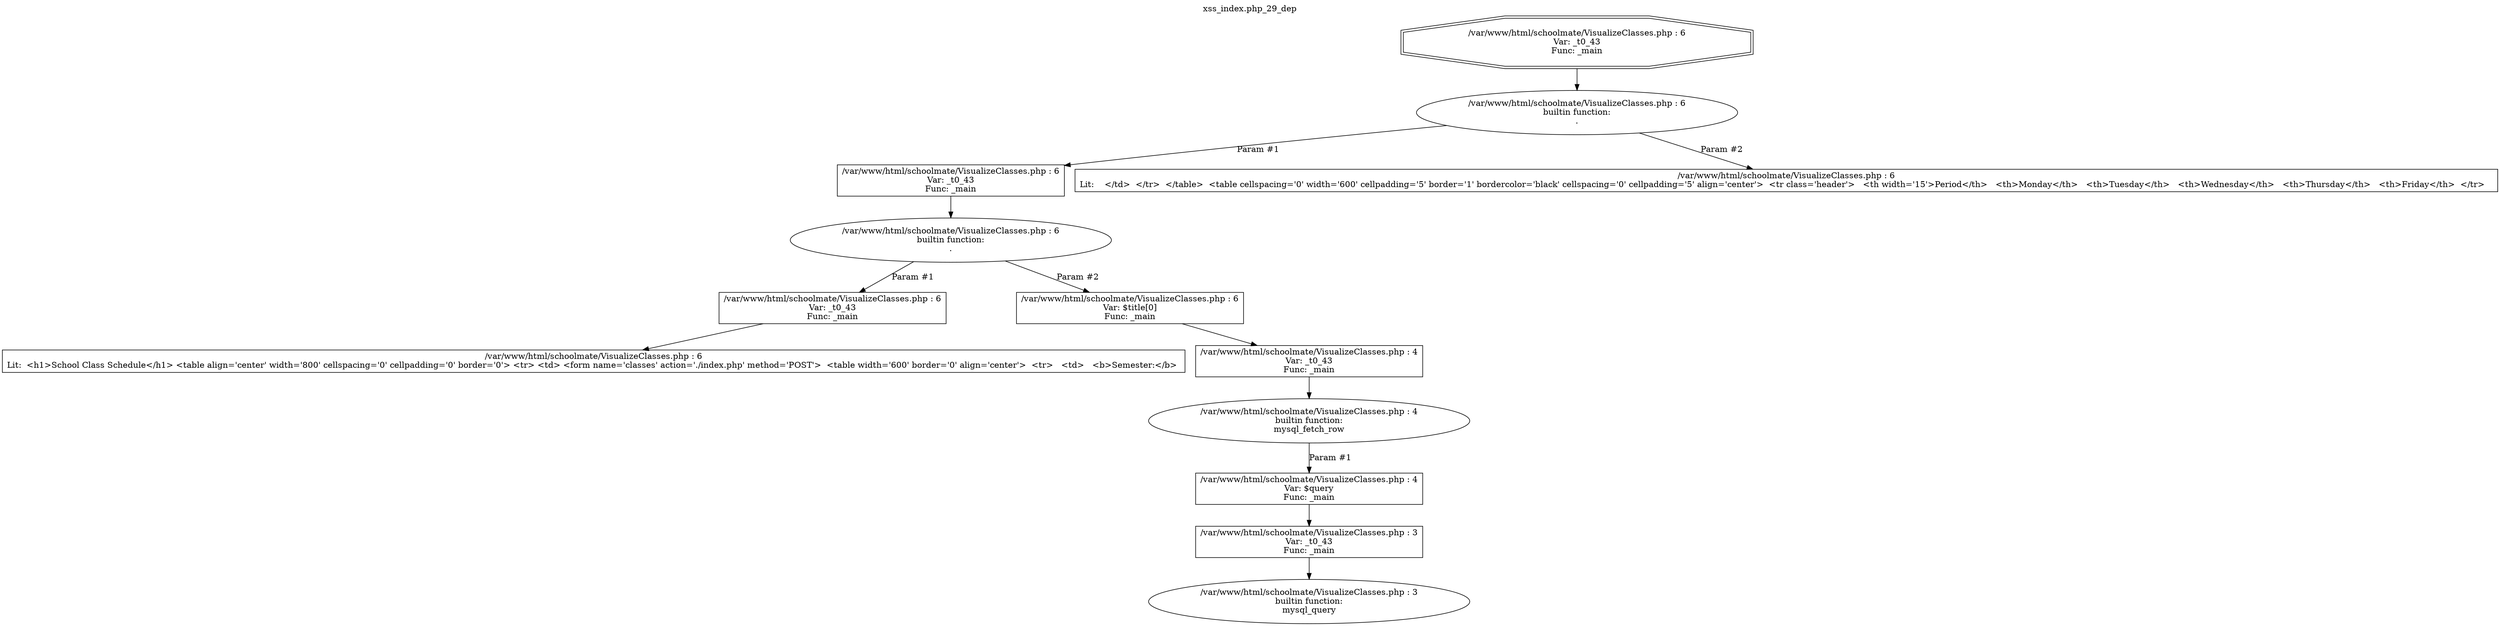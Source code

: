digraph cfg {
  label="xss_index.php_29_dep";
  labelloc=t;
  n1 [shape=doubleoctagon, label="/var/www/html/schoolmate/VisualizeClasses.php : 6\nVar: _t0_43\nFunc: _main\n"];
  n2 [shape=ellipse, label="/var/www/html/schoolmate/VisualizeClasses.php : 6\nbuiltin function:\n.\n"];
  n3 [shape=box, label="/var/www/html/schoolmate/VisualizeClasses.php : 6\nVar: _t0_43\nFunc: _main\n"];
  n4 [shape=ellipse, label="/var/www/html/schoolmate/VisualizeClasses.php : 6\nbuiltin function:\n.\n"];
  n5 [shape=box, label="/var/www/html/schoolmate/VisualizeClasses.php : 6\nVar: _t0_43\nFunc: _main\n"];
  n6 [shape=box, label="/var/www/html/schoolmate/VisualizeClasses.php : 6\nLit:  <h1>School Class Schedule</h1> <table align='center' width='800' cellspacing='0' cellpadding='0' border='0'> <tr> <td> <form name='classes' action='./index.php' method='POST'>  <table width='600' border='0' align='center'>  <tr>   <td>   <b>Semester:</b> \n"];
  n7 [shape=box, label="/var/www/html/schoolmate/VisualizeClasses.php : 6\nVar: $title[0]\nFunc: _main\n"];
  n8 [shape=box, label="/var/www/html/schoolmate/VisualizeClasses.php : 4\nVar: _t0_43\nFunc: _main\n"];
  n9 [shape=ellipse, label="/var/www/html/schoolmate/VisualizeClasses.php : 4\nbuiltin function:\nmysql_fetch_row\n"];
  n10 [shape=box, label="/var/www/html/schoolmate/VisualizeClasses.php : 4\nVar: $query\nFunc: _main\n"];
  n11 [shape=box, label="/var/www/html/schoolmate/VisualizeClasses.php : 3\nVar: _t0_43\nFunc: _main\n"];
  n12 [shape=ellipse, label="/var/www/html/schoolmate/VisualizeClasses.php : 3\nbuiltin function:\nmysql_query\n"];
  n13 [shape=box, label="/var/www/html/schoolmate/VisualizeClasses.php : 6\nLit:    </td>  </tr>  </table>  <table cellspacing='0' width='600' cellpadding='5' border='1' bordercolor='black' cellspacing='0' cellpadding='5' align='center'>  <tr class='header'>   <th width='15'>Period</th>   <th>Monday</th>   <th>Tuesday</th>   <th>Wednesday</th>   <th>Thursday</th>   <th>Friday</th>  </tr>   \n"];
  n1 -> n2;
  n3 -> n4;
  n5 -> n6;
  n4 -> n5[label="Param #1"];
  n4 -> n7[label="Param #2"];
  n8 -> n9;
  n11 -> n12;
  n10 -> n11;
  n9 -> n10[label="Param #1"];
  n7 -> n8;
  n2 -> n3[label="Param #1"];
  n2 -> n13[label="Param #2"];
}
